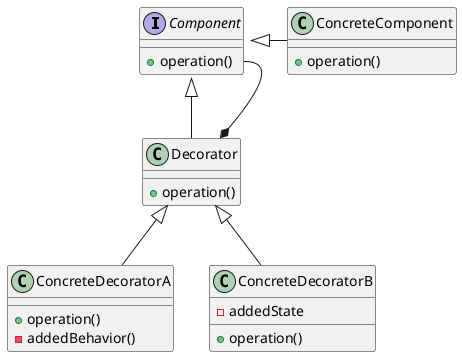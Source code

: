 @startuml

interface Component {
    + operation()
}

class ConcreteComponent {
    + operation()
}

class Decorator {
    + operation()
}

class ConcreteDecoratorA {
    + operation()
    - addedBehavior()
}

class ConcreteDecoratorB {
    - addedState
    + operation()
}

Component <|- ConcreteComponent
Component <|-- Decorator
Decorator *-- Component::operation
Decorator <|-- ConcreteDecoratorA
Decorator <|-- ConcreteDecoratorB

@enduml

